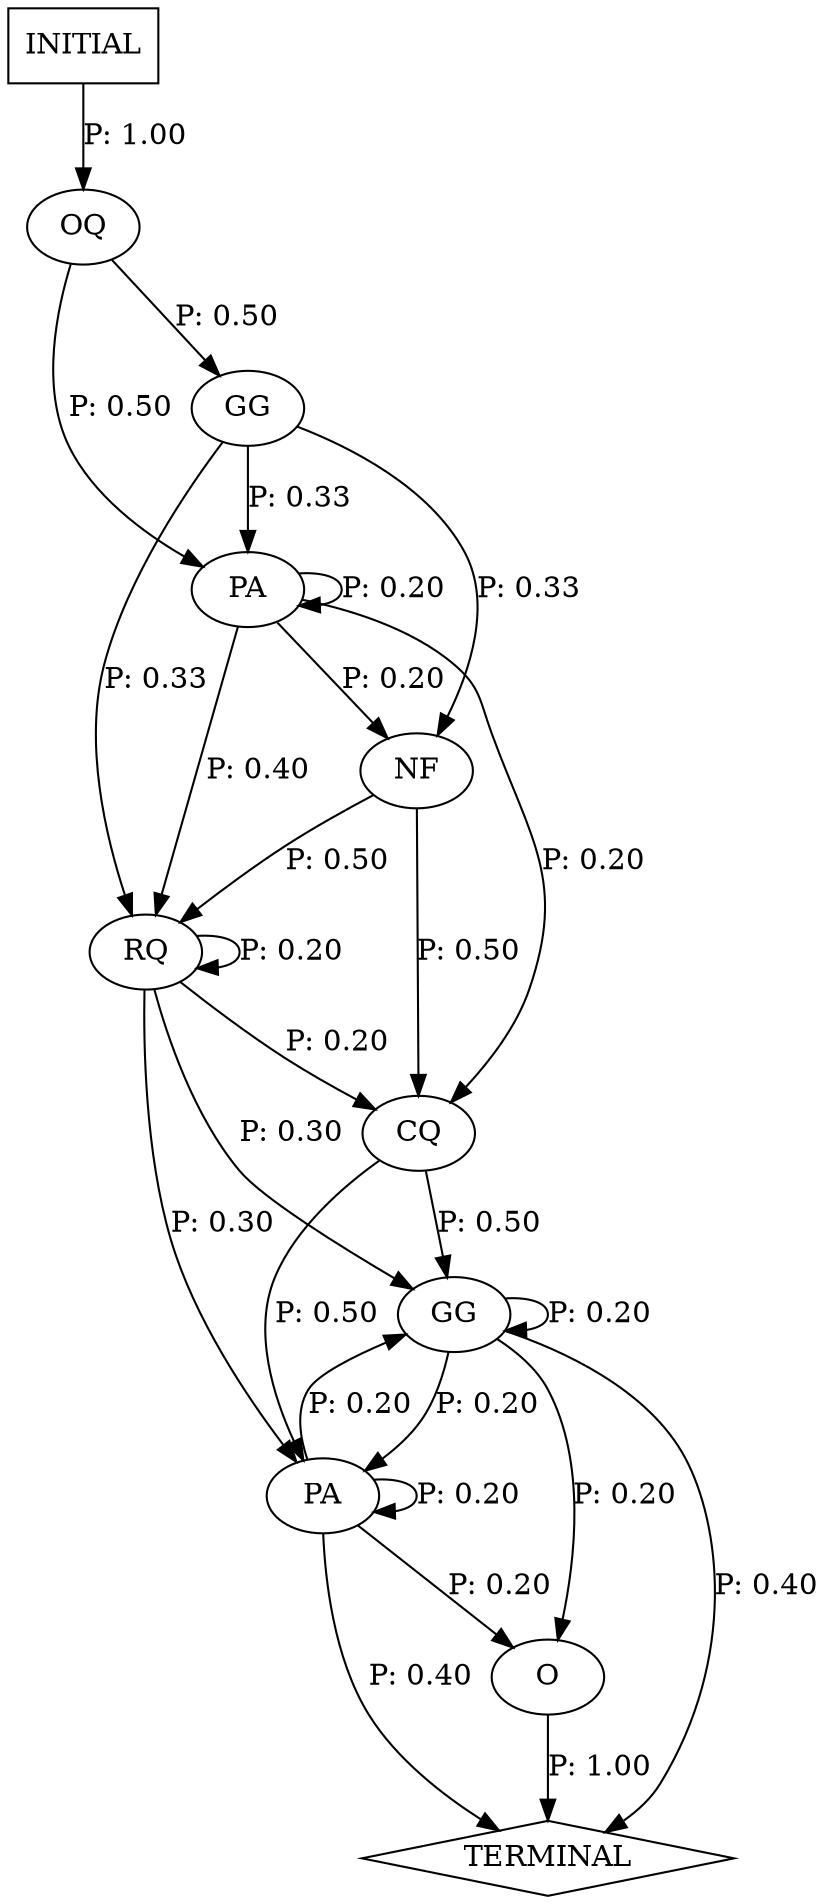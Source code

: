 digraph G {
  0 [label="CQ"];
  1 [label="GG"];
  2 [label="GG"];
  3 [label="NF"];
  4 [label="O"];
  5 [label="OQ"];
  6 [label="PA"];
  7 [label="PA"];
  8 [label="RQ"];
  9 [label="TERMINAL",shape=diamond];
  10 [label="INITIAL",shape=box];
0->2 [label="P: 0.50"];
0->7 [label="P: 0.50"];
1->3 [label="P: 0.33"];
1->6 [label="P: 0.33"];
1->8 [label="P: 0.33"];
2->2 [label="P: 0.20"];
2->4 [label="P: 0.20"];
2->7 [label="P: 0.20"];
2->9 [label="P: 0.40"];
3->0 [label="P: 0.50"];
3->8 [label="P: 0.50"];
4->9 [label="P: 1.00"];
5->1 [label="P: 0.50"];
5->6 [label="P: 0.50"];
6->0 [label="P: 0.20"];
6->3 [label="P: 0.20"];
6->6 [label="P: 0.20"];
6->8 [label="P: 0.40"];
7->2 [label="P: 0.20"];
7->4 [label="P: 0.20"];
7->7 [label="P: 0.20"];
7->9 [label="P: 0.40"];
8->0 [label="P: 0.20"];
8->2 [label="P: 0.30"];
8->7 [label="P: 0.30"];
8->8 [label="P: 0.20"];
10->5 [label="P: 1.00"];
}
